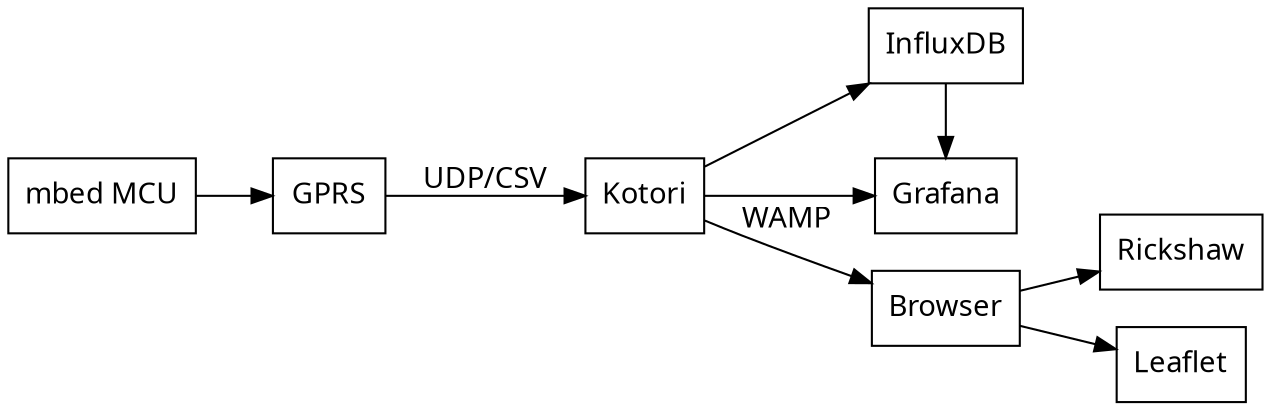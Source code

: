 // Hydro2Motion system overview
digraph hydro2motion {

    // Options
    rankdir=LR;
    ranksep=0.5;

    // Style
    //graph [splines=ortho];
    node [pin=true, shape="box", fontname="Verdana"];
    edge [fontname="Verdana"];


    // Graph nodes represent system components
    "mbed"          [label="mbed MCU"];
    "gprs"          [label="GPRS"];
    "kotori"        [label="Kotori"];
    {rank=same; "influxdb"; "grafana" };
    "influxdb"      [label="InfluxDB"];
    "grafana"       [label="Grafana"];
    "browser"       [label="Browser"];
    "rickshaw"      [label="Rickshaw"];
    "leaflet"       [label="Leaflet"];

    // Graph edges represent communication paths
    "mbed"          -> "gprs";
    "gprs"          -> "kotori"         [label="UDP/CSV"];
    "kotori"        -> "influxdb";
    "kotori"        -> "grafana";
    "influxdb"      -> "grafana";
    "kotori"        -> "browser"        [label="WAMP"];
    "browser"       -> "rickshaw";
    "browser"       -> "leaflet";

}
